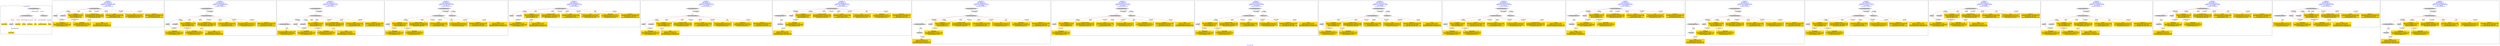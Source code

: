 digraph n0 {
fontcolor="blue"
remincross="true"
label="s22-s-moca.xml"
subgraph cluster_0 {
label="1-correct model"
n2[style="filled",color="white",fillcolor="lightgray",label="CulturalHeritageObject1"];
n3[shape="plaintext",style="filled",fillcolor="gold",label="creationDate"];
n4[style="filled",color="white",fillcolor="lightgray",label="Person1"];
n5[shape="plaintext",style="filled",fillcolor="gold",label="Dimensions"];
n6[shape="plaintext",style="filled",fillcolor="gold",label="Process"];
n7[shape="plaintext",style="filled",fillcolor="gold",label="Provenance"];
n8[shape="plaintext",style="filled",fillcolor="gold",label="title"];
n9[shape="plaintext",style="filled",fillcolor="gold",label="Assension_Number"];
n10[shape="plaintext",style="filled",fillcolor="gold",label="Artist_Name"];
n11[style="filled",color="white",fillcolor="lightgray",label="EuropeanaAggregation1"];
n12[style="filled",color="white",fillcolor="lightgray",label="WebResource1"];
n13[shape="plaintext",style="filled",fillcolor="gold",label="image"];
}
subgraph cluster_1 {
label="candidate 0\nlink coherence:1.0\nnode coherence:1.0\nconfidence:0.6219236568171035\nmapping score:0.6448078856057012\ncost:9.99996\n-precision:0.5-recall:0.45"
n15[style="filled",color="white",fillcolor="lightgray",label="CulturalHeritageObject1"];
n16[style="filled",color="white",fillcolor="lightgray",label="Person1"];
n17[style="filled",color="white",fillcolor="lightgray",label="Document1"];
n18[shape="plaintext",style="filled",fillcolor="gold",label="Dimensions\n[CulturalHeritageObject,extent,0.91]\n[Person,nameOfThePerson,0.037]\n[Person,dateOfBirth,0.027]\n[Person,dateOfDeath,0.026]"];
n19[shape="plaintext",style="filled",fillcolor="gold",label="image\n[Document,classLink,0.486]\n[WebResource,classLink,0.422]\n[CulturalHeritageObject,provenance,0.052]\n[CulturalHeritageObject,rightsHolder,0.04]"];
n20[shape="plaintext",style="filled",fillcolor="gold",label="creationDate\n[Person,dateOfDeath,0.744]\n[CulturalHeritageObject,provenance,0.139]\n[CulturalHeritageObject,created,0.099]\n[Person,dateOfBirth,0.018]"];
n21[shape="plaintext",style="filled",fillcolor="gold",label="Assension_Number\n[CulturalHeritageObject,provenance,0.632]\n[CulturalHeritageObject,rightsHolder,0.191]\n[CulturalHeritageObject,description,0.101]\n[Document,classLink,0.076]"];
n22[shape="plaintext",style="filled",fillcolor="gold",label="Process\n[CulturalHeritageObject,medium,0.814]\n[CulturalHeritageObject,description,0.098]\n[Concept,prefLabel,0.068]\n[CulturalHeritageObject,extent,0.021]"];
n23[shape="plaintext",style="filled",fillcolor="gold",label="title\n[CulturalHeritageObject,description,0.378]\n[CulturalHeritageObject,title,0.298]\n[CulturalHeritageObject,provenance,0.166]\n[Document,classLink,0.159]"];
n24[shape="plaintext",style="filled",fillcolor="gold",label="Artist_Name\n[Person,nameOfThePerson,0.429]\n[CulturalHeritageObject,provenance,0.264]\n[CulturalHeritageObject,title,0.159]\n[Document,classLink,0.149]"];
n25[shape="plaintext",style="filled",fillcolor="gold",label="Provenance\n[CulturalHeritageObject,provenance,0.583]\n[CulturalHeritageObject,rightsHolder,0.21]\n[Document,classLink,0.108]\n[CulturalHeritageObject,description,0.098]"];
}
subgraph cluster_2 {
label="candidate 1\nlink coherence:1.0\nnode coherence:1.0\nconfidence:0.6219236568171035\nmapping score:0.6448078856057012\ncost:10.99994\n-precision:0.55-recall:0.55"
n27[style="filled",color="white",fillcolor="lightgray",label="CulturalHeritageObject1"];
n28[style="filled",color="white",fillcolor="lightgray",label="Person1"];
n29[style="filled",color="white",fillcolor="lightgray",label="Document1"];
n30[style="filled",color="white",fillcolor="lightgray",label="EuropeanaAggregation1"];
n31[shape="plaintext",style="filled",fillcolor="gold",label="Dimensions\n[CulturalHeritageObject,extent,0.91]\n[Person,nameOfThePerson,0.037]\n[Person,dateOfBirth,0.027]\n[Person,dateOfDeath,0.026]"];
n32[shape="plaintext",style="filled",fillcolor="gold",label="image\n[Document,classLink,0.486]\n[WebResource,classLink,0.422]\n[CulturalHeritageObject,provenance,0.052]\n[CulturalHeritageObject,rightsHolder,0.04]"];
n33[shape="plaintext",style="filled",fillcolor="gold",label="creationDate\n[Person,dateOfDeath,0.744]\n[CulturalHeritageObject,provenance,0.139]\n[CulturalHeritageObject,created,0.099]\n[Person,dateOfBirth,0.018]"];
n34[shape="plaintext",style="filled",fillcolor="gold",label="Assension_Number\n[CulturalHeritageObject,provenance,0.632]\n[CulturalHeritageObject,rightsHolder,0.191]\n[CulturalHeritageObject,description,0.101]\n[Document,classLink,0.076]"];
n35[shape="plaintext",style="filled",fillcolor="gold",label="Process\n[CulturalHeritageObject,medium,0.814]\n[CulturalHeritageObject,description,0.098]\n[Concept,prefLabel,0.068]\n[CulturalHeritageObject,extent,0.021]"];
n36[shape="plaintext",style="filled",fillcolor="gold",label="title\n[CulturalHeritageObject,description,0.378]\n[CulturalHeritageObject,title,0.298]\n[CulturalHeritageObject,provenance,0.166]\n[Document,classLink,0.159]"];
n37[shape="plaintext",style="filled",fillcolor="gold",label="Artist_Name\n[Person,nameOfThePerson,0.429]\n[CulturalHeritageObject,provenance,0.264]\n[CulturalHeritageObject,title,0.159]\n[Document,classLink,0.149]"];
n38[shape="plaintext",style="filled",fillcolor="gold",label="Provenance\n[CulturalHeritageObject,provenance,0.583]\n[CulturalHeritageObject,rightsHolder,0.21]\n[Document,classLink,0.108]\n[CulturalHeritageObject,description,0.098]"];
}
subgraph cluster_3 {
label="candidate 10\nlink coherence:1.0\nnode coherence:1.0\nconfidence:0.6118948549402409\nmapping score:0.6206316183134136\ncost:11.99993\n-precision:0.5-recall:0.55"
n40[style="filled",color="white",fillcolor="lightgray",label="CulturalHeritageObject1"];
n41[style="filled",color="white",fillcolor="lightgray",label="CulturalHeritageObject2"];
n42[style="filled",color="white",fillcolor="lightgray",label="Person1"];
n43[style="filled",color="white",fillcolor="lightgray",label="Document1"];
n44[style="filled",color="white",fillcolor="lightgray",label="EuropeanaAggregation1"];
n45[shape="plaintext",style="filled",fillcolor="gold",label="Dimensions\n[CulturalHeritageObject,extent,0.91]\n[Person,nameOfThePerson,0.037]\n[Person,dateOfBirth,0.027]\n[Person,dateOfDeath,0.026]"];
n46[shape="plaintext",style="filled",fillcolor="gold",label="image\n[Document,classLink,0.486]\n[WebResource,classLink,0.422]\n[CulturalHeritageObject,provenance,0.052]\n[CulturalHeritageObject,rightsHolder,0.04]"];
n47[shape="plaintext",style="filled",fillcolor="gold",label="creationDate\n[Person,dateOfDeath,0.744]\n[CulturalHeritageObject,provenance,0.139]\n[CulturalHeritageObject,created,0.099]\n[Person,dateOfBirth,0.018]"];
n48[shape="plaintext",style="filled",fillcolor="gold",label="Assension_Number\n[CulturalHeritageObject,provenance,0.632]\n[CulturalHeritageObject,rightsHolder,0.191]\n[CulturalHeritageObject,description,0.101]\n[Document,classLink,0.076]"];
n49[shape="plaintext",style="filled",fillcolor="gold",label="Process\n[CulturalHeritageObject,medium,0.814]\n[CulturalHeritageObject,description,0.098]\n[Concept,prefLabel,0.068]\n[CulturalHeritageObject,extent,0.021]"];
n50[shape="plaintext",style="filled",fillcolor="gold",label="Artist_Name\n[Person,nameOfThePerson,0.429]\n[CulturalHeritageObject,provenance,0.264]\n[CulturalHeritageObject,title,0.159]\n[Document,classLink,0.149]"];
n51[shape="plaintext",style="filled",fillcolor="gold",label="Provenance\n[CulturalHeritageObject,provenance,0.583]\n[CulturalHeritageObject,rightsHolder,0.21]\n[Document,classLink,0.108]\n[CulturalHeritageObject,description,0.098]"];
n52[shape="plaintext",style="filled",fillcolor="gold",label="title\n[CulturalHeritageObject,description,0.378]\n[CulturalHeritageObject,title,0.298]\n[CulturalHeritageObject,provenance,0.166]\n[Document,classLink,0.159]"];
}
subgraph cluster_4 {
label="candidate 11\nlink coherence:1.0\nnode coherence:1.0\nconfidence:0.6038159498282148\nmapping score:0.6387719832760715\ncost:10.99992\n-precision:0.82-recall:0.82"
n54[style="filled",color="white",fillcolor="lightgray",label="CulturalHeritageObject1"];
n55[style="filled",color="white",fillcolor="lightgray",label="Person1"];
n56[style="filled",color="white",fillcolor="lightgray",label="EuropeanaAggregation1"];
n57[style="filled",color="white",fillcolor="lightgray",label="WebResource1"];
n58[shape="plaintext",style="filled",fillcolor="gold",label="Dimensions\n[CulturalHeritageObject,extent,0.91]\n[Person,nameOfThePerson,0.037]\n[Person,dateOfBirth,0.027]\n[Person,dateOfDeath,0.026]"];
n59[shape="plaintext",style="filled",fillcolor="gold",label="creationDate\n[Person,dateOfDeath,0.744]\n[CulturalHeritageObject,provenance,0.139]\n[CulturalHeritageObject,created,0.099]\n[Person,dateOfBirth,0.018]"];
n60[shape="plaintext",style="filled",fillcolor="gold",label="Assension_Number\n[CulturalHeritageObject,provenance,0.632]\n[CulturalHeritageObject,rightsHolder,0.191]\n[CulturalHeritageObject,description,0.101]\n[Document,classLink,0.076]"];
n61[shape="plaintext",style="filled",fillcolor="gold",label="Process\n[CulturalHeritageObject,medium,0.814]\n[CulturalHeritageObject,description,0.098]\n[Concept,prefLabel,0.068]\n[CulturalHeritageObject,extent,0.021]"];
n62[shape="plaintext",style="filled",fillcolor="gold",label="image\n[Document,classLink,0.486]\n[WebResource,classLink,0.422]\n[CulturalHeritageObject,provenance,0.052]\n[CulturalHeritageObject,rightsHolder,0.04]"];
n63[shape="plaintext",style="filled",fillcolor="gold",label="Artist_Name\n[Person,nameOfThePerson,0.429]\n[CulturalHeritageObject,provenance,0.264]\n[CulturalHeritageObject,title,0.159]\n[Document,classLink,0.149]"];
n64[shape="plaintext",style="filled",fillcolor="gold",label="title\n[CulturalHeritageObject,description,0.378]\n[CulturalHeritageObject,title,0.298]\n[CulturalHeritageObject,provenance,0.166]\n[Document,classLink,0.159]"];
n65[shape="plaintext",style="filled",fillcolor="gold",label="Provenance\n[CulturalHeritageObject,provenance,0.583]\n[CulturalHeritageObject,rightsHolder,0.21]\n[Document,classLink,0.108]\n[CulturalHeritageObject,description,0.098]"];
}
subgraph cluster_5 {
label="candidate 12\nlink coherence:1.0\nnode coherence:1.0\nconfidence:0.5882002838433142\nmapping score:0.6335667612811048\ncost:9.99996\n-precision:0.4-recall:0.36"
n67[style="filled",color="white",fillcolor="lightgray",label="CulturalHeritageObject1"];
n68[style="filled",color="white",fillcolor="lightgray",label="Person1"];
n69[style="filled",color="white",fillcolor="lightgray",label="Document1"];
n70[shape="plaintext",style="filled",fillcolor="gold",label="Dimensions\n[CulturalHeritageObject,extent,0.91]\n[Person,nameOfThePerson,0.037]\n[Person,dateOfBirth,0.027]\n[Person,dateOfDeath,0.026]"];
n71[shape="plaintext",style="filled",fillcolor="gold",label="image\n[Document,classLink,0.486]\n[WebResource,classLink,0.422]\n[CulturalHeritageObject,provenance,0.052]\n[CulturalHeritageObject,rightsHolder,0.04]"];
n72[shape="plaintext",style="filled",fillcolor="gold",label="creationDate\n[Person,dateOfDeath,0.744]\n[CulturalHeritageObject,provenance,0.139]\n[CulturalHeritageObject,created,0.099]\n[Person,dateOfBirth,0.018]"];
n73[shape="plaintext",style="filled",fillcolor="gold",label="Assension_Number\n[CulturalHeritageObject,provenance,0.632]\n[CulturalHeritageObject,rightsHolder,0.191]\n[CulturalHeritageObject,description,0.101]\n[Document,classLink,0.076]"];
n74[shape="plaintext",style="filled",fillcolor="gold",label="Process\n[CulturalHeritageObject,medium,0.814]\n[CulturalHeritageObject,description,0.098]\n[Concept,prefLabel,0.068]\n[CulturalHeritageObject,extent,0.021]"];
n75[shape="plaintext",style="filled",fillcolor="gold",label="title\n[CulturalHeritageObject,description,0.378]\n[CulturalHeritageObject,title,0.298]\n[CulturalHeritageObject,provenance,0.166]\n[Document,classLink,0.159]"];
n76[shape="plaintext",style="filled",fillcolor="gold",label="Artist_Name\n[Person,nameOfThePerson,0.429]\n[CulturalHeritageObject,provenance,0.264]\n[CulturalHeritageObject,title,0.159]\n[Document,classLink,0.149]"];
n77[shape="plaintext",style="filled",fillcolor="gold",label="Provenance\n[CulturalHeritageObject,provenance,0.583]\n[CulturalHeritageObject,rightsHolder,0.21]\n[Document,classLink,0.108]\n[CulturalHeritageObject,description,0.098]"];
}
subgraph cluster_6 {
label="candidate 13\nlink coherence:1.0\nnode coherence:1.0\nconfidence:0.5882002838433142\nmapping score:0.6335667612811048\ncost:10.99994\n-precision:0.45-recall:0.45"
n79[style="filled",color="white",fillcolor="lightgray",label="CulturalHeritageObject1"];
n80[style="filled",color="white",fillcolor="lightgray",label="Person1"];
n81[style="filled",color="white",fillcolor="lightgray",label="Document1"];
n82[style="filled",color="white",fillcolor="lightgray",label="EuropeanaAggregation1"];
n83[shape="plaintext",style="filled",fillcolor="gold",label="Dimensions\n[CulturalHeritageObject,extent,0.91]\n[Person,nameOfThePerson,0.037]\n[Person,dateOfBirth,0.027]\n[Person,dateOfDeath,0.026]"];
n84[shape="plaintext",style="filled",fillcolor="gold",label="image\n[Document,classLink,0.486]\n[WebResource,classLink,0.422]\n[CulturalHeritageObject,provenance,0.052]\n[CulturalHeritageObject,rightsHolder,0.04]"];
n85[shape="plaintext",style="filled",fillcolor="gold",label="creationDate\n[Person,dateOfDeath,0.744]\n[CulturalHeritageObject,provenance,0.139]\n[CulturalHeritageObject,created,0.099]\n[Person,dateOfBirth,0.018]"];
n86[shape="plaintext",style="filled",fillcolor="gold",label="Assension_Number\n[CulturalHeritageObject,provenance,0.632]\n[CulturalHeritageObject,rightsHolder,0.191]\n[CulturalHeritageObject,description,0.101]\n[Document,classLink,0.076]"];
n87[shape="plaintext",style="filled",fillcolor="gold",label="Process\n[CulturalHeritageObject,medium,0.814]\n[CulturalHeritageObject,description,0.098]\n[Concept,prefLabel,0.068]\n[CulturalHeritageObject,extent,0.021]"];
n88[shape="plaintext",style="filled",fillcolor="gold",label="title\n[CulturalHeritageObject,description,0.378]\n[CulturalHeritageObject,title,0.298]\n[CulturalHeritageObject,provenance,0.166]\n[Document,classLink,0.159]"];
n89[shape="plaintext",style="filled",fillcolor="gold",label="Artist_Name\n[Person,nameOfThePerson,0.429]\n[CulturalHeritageObject,provenance,0.264]\n[CulturalHeritageObject,title,0.159]\n[Document,classLink,0.149]"];
n90[shape="plaintext",style="filled",fillcolor="gold",label="Provenance\n[CulturalHeritageObject,provenance,0.583]\n[CulturalHeritageObject,rightsHolder,0.21]\n[Document,classLink,0.108]\n[CulturalHeritageObject,description,0.098]"];
}
subgraph cluster_7 {
label="candidate 14\nlink coherence:1.0\nnode coherence:1.0\nconfidence:0.5882002838433142\nmapping score:0.6335667612811048\ncost:10.99995\n-precision:0.36-recall:0.36"
n92[style="filled",color="white",fillcolor="lightgray",label="CulturalHeritageObject1"];
n93[style="filled",color="white",fillcolor="lightgray",label="CulturalHeritageObject2"];
n94[style="filled",color="white",fillcolor="lightgray",label="Person1"];
n95[style="filled",color="white",fillcolor="lightgray",label="Document2"];
n96[shape="plaintext",style="filled",fillcolor="gold",label="Dimensions\n[CulturalHeritageObject,extent,0.91]\n[Person,nameOfThePerson,0.037]\n[Person,dateOfBirth,0.027]\n[Person,dateOfDeath,0.026]"];
n97[shape="plaintext",style="filled",fillcolor="gold",label="creationDate\n[Person,dateOfDeath,0.744]\n[CulturalHeritageObject,provenance,0.139]\n[CulturalHeritageObject,created,0.099]\n[Person,dateOfBirth,0.018]"];
n98[shape="plaintext",style="filled",fillcolor="gold",label="Assension_Number\n[CulturalHeritageObject,provenance,0.632]\n[CulturalHeritageObject,rightsHolder,0.191]\n[CulturalHeritageObject,description,0.101]\n[Document,classLink,0.076]"];
n99[shape="plaintext",style="filled",fillcolor="gold",label="Process\n[CulturalHeritageObject,medium,0.814]\n[CulturalHeritageObject,description,0.098]\n[Concept,prefLabel,0.068]\n[CulturalHeritageObject,extent,0.021]"];
n100[shape="plaintext",style="filled",fillcolor="gold",label="image\n[Document,classLink,0.486]\n[WebResource,classLink,0.422]\n[CulturalHeritageObject,provenance,0.052]\n[CulturalHeritageObject,rightsHolder,0.04]"];
n101[shape="plaintext",style="filled",fillcolor="gold",label="title\n[CulturalHeritageObject,description,0.378]\n[CulturalHeritageObject,title,0.298]\n[CulturalHeritageObject,provenance,0.166]\n[Document,classLink,0.159]"];
n102[shape="plaintext",style="filled",fillcolor="gold",label="Artist_Name\n[Person,nameOfThePerson,0.429]\n[CulturalHeritageObject,provenance,0.264]\n[CulturalHeritageObject,title,0.159]\n[Document,classLink,0.149]"];
n103[shape="plaintext",style="filled",fillcolor="gold",label="Provenance\n[CulturalHeritageObject,provenance,0.583]\n[CulturalHeritageObject,rightsHolder,0.21]\n[Document,classLink,0.108]\n[CulturalHeritageObject,description,0.098]"];
}
subgraph cluster_8 {
label="candidate 15\nlink coherence:1.0\nnode coherence:1.0\nconfidence:0.5882002838433142\nmapping score:0.6335667612811048\ncost:11.99993\n-precision:0.42-recall:0.45"
n105[style="filled",color="white",fillcolor="lightgray",label="CulturalHeritageObject1"];
n106[style="filled",color="white",fillcolor="lightgray",label="CulturalHeritageObject2"];
n107[style="filled",color="white",fillcolor="lightgray",label="Person1"];
n108[style="filled",color="white",fillcolor="lightgray",label="Document2"];
n109[style="filled",color="white",fillcolor="lightgray",label="EuropeanaAggregation1"];
n110[shape="plaintext",style="filled",fillcolor="gold",label="Dimensions\n[CulturalHeritageObject,extent,0.91]\n[Person,nameOfThePerson,0.037]\n[Person,dateOfBirth,0.027]\n[Person,dateOfDeath,0.026]"];
n111[shape="plaintext",style="filled",fillcolor="gold",label="creationDate\n[Person,dateOfDeath,0.744]\n[CulturalHeritageObject,provenance,0.139]\n[CulturalHeritageObject,created,0.099]\n[Person,dateOfBirth,0.018]"];
n112[shape="plaintext",style="filled",fillcolor="gold",label="Assension_Number\n[CulturalHeritageObject,provenance,0.632]\n[CulturalHeritageObject,rightsHolder,0.191]\n[CulturalHeritageObject,description,0.101]\n[Document,classLink,0.076]"];
n113[shape="plaintext",style="filled",fillcolor="gold",label="Process\n[CulturalHeritageObject,medium,0.814]\n[CulturalHeritageObject,description,0.098]\n[Concept,prefLabel,0.068]\n[CulturalHeritageObject,extent,0.021]"];
n114[shape="plaintext",style="filled",fillcolor="gold",label="image\n[Document,classLink,0.486]\n[WebResource,classLink,0.422]\n[CulturalHeritageObject,provenance,0.052]\n[CulturalHeritageObject,rightsHolder,0.04]"];
n115[shape="plaintext",style="filled",fillcolor="gold",label="title\n[CulturalHeritageObject,description,0.378]\n[CulturalHeritageObject,title,0.298]\n[CulturalHeritageObject,provenance,0.166]\n[Document,classLink,0.159]"];
n116[shape="plaintext",style="filled",fillcolor="gold",label="Artist_Name\n[Person,nameOfThePerson,0.429]\n[CulturalHeritageObject,provenance,0.264]\n[CulturalHeritageObject,title,0.159]\n[Document,classLink,0.149]"];
n117[shape="plaintext",style="filled",fillcolor="gold",label="Provenance\n[CulturalHeritageObject,provenance,0.583]\n[CulturalHeritageObject,rightsHolder,0.21]\n[Document,classLink,0.108]\n[CulturalHeritageObject,description,0.098]"];
}
subgraph cluster_9 {
label="candidate 16\nlink coherence:1.0\nnode coherence:1.0\nconfidence:0.5801213787312882\nmapping score:0.6308737929104294\ncost:10.99992\n-precision:0.64-recall:0.64"
n119[style="filled",color="white",fillcolor="lightgray",label="CulturalHeritageObject1"];
n120[style="filled",color="white",fillcolor="lightgray",label="Person1"];
n121[style="filled",color="white",fillcolor="lightgray",label="EuropeanaAggregation1"];
n122[style="filled",color="white",fillcolor="lightgray",label="WebResource1"];
n123[shape="plaintext",style="filled",fillcolor="gold",label="Dimensions\n[CulturalHeritageObject,extent,0.91]\n[Person,nameOfThePerson,0.037]\n[Person,dateOfBirth,0.027]\n[Person,dateOfDeath,0.026]"];
n124[shape="plaintext",style="filled",fillcolor="gold",label="creationDate\n[Person,dateOfDeath,0.744]\n[CulturalHeritageObject,provenance,0.139]\n[CulturalHeritageObject,created,0.099]\n[Person,dateOfBirth,0.018]"];
n125[shape="plaintext",style="filled",fillcolor="gold",label="Assension_Number\n[CulturalHeritageObject,provenance,0.632]\n[CulturalHeritageObject,rightsHolder,0.191]\n[CulturalHeritageObject,description,0.101]\n[Document,classLink,0.076]"];
n126[shape="plaintext",style="filled",fillcolor="gold",label="Process\n[CulturalHeritageObject,medium,0.814]\n[CulturalHeritageObject,description,0.098]\n[Concept,prefLabel,0.068]\n[CulturalHeritageObject,extent,0.021]"];
n127[shape="plaintext",style="filled",fillcolor="gold",label="image\n[Document,classLink,0.486]\n[WebResource,classLink,0.422]\n[CulturalHeritageObject,provenance,0.052]\n[CulturalHeritageObject,rightsHolder,0.04]"];
n128[shape="plaintext",style="filled",fillcolor="gold",label="title\n[CulturalHeritageObject,description,0.378]\n[CulturalHeritageObject,title,0.298]\n[CulturalHeritageObject,provenance,0.166]\n[Document,classLink,0.159]"];
n129[shape="plaintext",style="filled",fillcolor="gold",label="Artist_Name\n[Person,nameOfThePerson,0.429]\n[CulturalHeritageObject,provenance,0.264]\n[CulturalHeritageObject,title,0.159]\n[Document,classLink,0.149]"];
n130[shape="plaintext",style="filled",fillcolor="gold",label="Provenance\n[CulturalHeritageObject,provenance,0.583]\n[CulturalHeritageObject,rightsHolder,0.21]\n[Document,classLink,0.108]\n[CulturalHeritageObject,description,0.098]"];
}
subgraph cluster_10 {
label="candidate 17\nlink coherence:1.0\nnode coherence:1.0\nconfidence:0.5671513657538082\nmapping score:0.6265504552512694\ncost:10.99992\n-precision:0.64-recall:0.64"
n132[style="filled",color="white",fillcolor="lightgray",label="CulturalHeritageObject1"];
n133[style="filled",color="white",fillcolor="lightgray",label="Person1"];
n134[style="filled",color="white",fillcolor="lightgray",label="EuropeanaAggregation1"];
n135[style="filled",color="white",fillcolor="lightgray",label="WebResource1"];
n136[shape="plaintext",style="filled",fillcolor="gold",label="Dimensions\n[CulturalHeritageObject,extent,0.91]\n[Person,nameOfThePerson,0.037]\n[Person,dateOfBirth,0.027]\n[Person,dateOfDeath,0.026]"];
n137[shape="plaintext",style="filled",fillcolor="gold",label="creationDate\n[Person,dateOfDeath,0.744]\n[CulturalHeritageObject,provenance,0.139]\n[CulturalHeritageObject,created,0.099]\n[Person,dateOfBirth,0.018]"];
n138[shape="plaintext",style="filled",fillcolor="gold",label="Assension_Number\n[CulturalHeritageObject,provenance,0.632]\n[CulturalHeritageObject,rightsHolder,0.191]\n[CulturalHeritageObject,description,0.101]\n[Document,classLink,0.076]"];
n139[shape="plaintext",style="filled",fillcolor="gold",label="Process\n[CulturalHeritageObject,medium,0.814]\n[CulturalHeritageObject,description,0.098]\n[Concept,prefLabel,0.068]\n[CulturalHeritageObject,extent,0.021]"];
n140[shape="plaintext",style="filled",fillcolor="gold",label="image\n[Document,classLink,0.486]\n[WebResource,classLink,0.422]\n[CulturalHeritageObject,provenance,0.052]\n[CulturalHeritageObject,rightsHolder,0.04]"];
n141[shape="plaintext",style="filled",fillcolor="gold",label="title\n[CulturalHeritageObject,description,0.378]\n[CulturalHeritageObject,title,0.298]\n[CulturalHeritageObject,provenance,0.166]\n[Document,classLink,0.159]"];
n142[shape="plaintext",style="filled",fillcolor="gold",label="Artist_Name\n[Person,nameOfThePerson,0.429]\n[CulturalHeritageObject,provenance,0.264]\n[CulturalHeritageObject,title,0.159]\n[Document,classLink,0.149]"];
n143[shape="plaintext",style="filled",fillcolor="gold",label="Provenance\n[CulturalHeritageObject,provenance,0.583]\n[CulturalHeritageObject,rightsHolder,0.21]\n[Document,classLink,0.108]\n[CulturalHeritageObject,description,0.098]"];
}
subgraph cluster_11 {
label="candidate 18\nlink coherence:1.0\nnode coherence:1.0\nconfidence:0.5671513657538082\nmapping score:0.6265504552512694\ncost:10.99996\n-precision:0.55-recall:0.55"
n145[style="filled",color="white",fillcolor="lightgray",label="CulturalHeritageObject1"];
n146[style="filled",color="white",fillcolor="lightgray",label="Person2"];
n147[style="filled",color="white",fillcolor="lightgray",label="EuropeanaAggregation1"];
n148[style="filled",color="white",fillcolor="lightgray",label="WebResource1"];
n149[shape="plaintext",style="filled",fillcolor="gold",label="Dimensions\n[CulturalHeritageObject,extent,0.91]\n[Person,nameOfThePerson,0.037]\n[Person,dateOfBirth,0.027]\n[Person,dateOfDeath,0.026]"];
n150[shape="plaintext",style="filled",fillcolor="gold",label="Artist_Name\n[Person,nameOfThePerson,0.429]\n[CulturalHeritageObject,provenance,0.264]\n[CulturalHeritageObject,title,0.159]\n[Document,classLink,0.149]"];
n151[shape="plaintext",style="filled",fillcolor="gold",label="Assension_Number\n[CulturalHeritageObject,provenance,0.632]\n[CulturalHeritageObject,rightsHolder,0.191]\n[CulturalHeritageObject,description,0.101]\n[Document,classLink,0.076]"];
n152[shape="plaintext",style="filled",fillcolor="gold",label="Process\n[CulturalHeritageObject,medium,0.814]\n[CulturalHeritageObject,description,0.098]\n[Concept,prefLabel,0.068]\n[CulturalHeritageObject,extent,0.021]"];
n153[shape="plaintext",style="filled",fillcolor="gold",label="creationDate\n[Person,dateOfDeath,0.744]\n[CulturalHeritageObject,provenance,0.139]\n[CulturalHeritageObject,created,0.099]\n[Person,dateOfBirth,0.018]"];
n154[shape="plaintext",style="filled",fillcolor="gold",label="image\n[Document,classLink,0.486]\n[WebResource,classLink,0.422]\n[CulturalHeritageObject,provenance,0.052]\n[CulturalHeritageObject,rightsHolder,0.04]"];
n155[shape="plaintext",style="filled",fillcolor="gold",label="title\n[CulturalHeritageObject,description,0.378]\n[CulturalHeritageObject,title,0.298]\n[CulturalHeritageObject,provenance,0.166]\n[Document,classLink,0.159]"];
n156[shape="plaintext",style="filled",fillcolor="gold",label="Provenance\n[CulturalHeritageObject,provenance,0.583]\n[CulturalHeritageObject,rightsHolder,0.21]\n[Document,classLink,0.108]\n[CulturalHeritageObject,description,0.098]"];
}
subgraph cluster_12 {
label="candidate 19\nlink coherence:1.0\nnode coherence:1.0\nconfidence:0.5586972578946743\nmapping score:0.6237324192982248\ncost:10.99992\n-precision:0.73-recall:0.73"
n158[style="filled",color="white",fillcolor="lightgray",label="CulturalHeritageObject1"];
n159[style="filled",color="white",fillcolor="lightgray",label="Person1"];
n160[style="filled",color="white",fillcolor="lightgray",label="EuropeanaAggregation1"];
n161[style="filled",color="white",fillcolor="lightgray",label="WebResource1"];
n162[shape="plaintext",style="filled",fillcolor="gold",label="Dimensions\n[CulturalHeritageObject,extent,0.91]\n[Person,nameOfThePerson,0.037]\n[Person,dateOfBirth,0.027]\n[Person,dateOfDeath,0.026]"];
n163[shape="plaintext",style="filled",fillcolor="gold",label="creationDate\n[Person,dateOfDeath,0.744]\n[CulturalHeritageObject,provenance,0.139]\n[CulturalHeritageObject,created,0.099]\n[Person,dateOfBirth,0.018]"];
n164[shape="plaintext",style="filled",fillcolor="gold",label="Provenance\n[CulturalHeritageObject,provenance,0.583]\n[CulturalHeritageObject,rightsHolder,0.21]\n[Document,classLink,0.108]\n[CulturalHeritageObject,description,0.098]"];
n165[shape="plaintext",style="filled",fillcolor="gold",label="Process\n[CulturalHeritageObject,medium,0.814]\n[CulturalHeritageObject,description,0.098]\n[Concept,prefLabel,0.068]\n[CulturalHeritageObject,extent,0.021]"];
n166[shape="plaintext",style="filled",fillcolor="gold",label="image\n[Document,classLink,0.486]\n[WebResource,classLink,0.422]\n[CulturalHeritageObject,provenance,0.052]\n[CulturalHeritageObject,rightsHolder,0.04]"];
n167[shape="plaintext",style="filled",fillcolor="gold",label="title\n[CulturalHeritageObject,description,0.378]\n[CulturalHeritageObject,title,0.298]\n[CulturalHeritageObject,provenance,0.166]\n[Document,classLink,0.159]"];
n168[shape="plaintext",style="filled",fillcolor="gold",label="Artist_Name\n[Person,nameOfThePerson,0.429]\n[CulturalHeritageObject,provenance,0.264]\n[CulturalHeritageObject,title,0.159]\n[Document,classLink,0.149]"];
n169[shape="plaintext",style="filled",fillcolor="gold",label="Assension_Number\n[CulturalHeritageObject,provenance,0.632]\n[CulturalHeritageObject,rightsHolder,0.191]\n[CulturalHeritageObject,description,0.101]\n[Document,classLink,0.076]"];
}
subgraph cluster_13 {
label="candidate 2\nlink coherence:1.0\nnode coherence:1.0\nconfidence:0.6219236568171035\nmapping score:0.6448078856057012\ncost:10.99995\n-precision:0.45-recall:0.45"
n171[style="filled",color="white",fillcolor="lightgray",label="CulturalHeritageObject1"];
n172[style="filled",color="white",fillcolor="lightgray",label="CulturalHeritageObject2"];
n173[style="filled",color="white",fillcolor="lightgray",label="Person1"];
n174[style="filled",color="white",fillcolor="lightgray",label="Document2"];
n175[shape="plaintext",style="filled",fillcolor="gold",label="Dimensions\n[CulturalHeritageObject,extent,0.91]\n[Person,nameOfThePerson,0.037]\n[Person,dateOfBirth,0.027]\n[Person,dateOfDeath,0.026]"];
n176[shape="plaintext",style="filled",fillcolor="gold",label="creationDate\n[Person,dateOfDeath,0.744]\n[CulturalHeritageObject,provenance,0.139]\n[CulturalHeritageObject,created,0.099]\n[Person,dateOfBirth,0.018]"];
n177[shape="plaintext",style="filled",fillcolor="gold",label="Assension_Number\n[CulturalHeritageObject,provenance,0.632]\n[CulturalHeritageObject,rightsHolder,0.191]\n[CulturalHeritageObject,description,0.101]\n[Document,classLink,0.076]"];
n178[shape="plaintext",style="filled",fillcolor="gold",label="Process\n[CulturalHeritageObject,medium,0.814]\n[CulturalHeritageObject,description,0.098]\n[Concept,prefLabel,0.068]\n[CulturalHeritageObject,extent,0.021]"];
n179[shape="plaintext",style="filled",fillcolor="gold",label="image\n[Document,classLink,0.486]\n[WebResource,classLink,0.422]\n[CulturalHeritageObject,provenance,0.052]\n[CulturalHeritageObject,rightsHolder,0.04]"];
n180[shape="plaintext",style="filled",fillcolor="gold",label="title\n[CulturalHeritageObject,description,0.378]\n[CulturalHeritageObject,title,0.298]\n[CulturalHeritageObject,provenance,0.166]\n[Document,classLink,0.159]"];
n181[shape="plaintext",style="filled",fillcolor="gold",label="Artist_Name\n[Person,nameOfThePerson,0.429]\n[CulturalHeritageObject,provenance,0.264]\n[CulturalHeritageObject,title,0.159]\n[Document,classLink,0.149]"];
n182[shape="plaintext",style="filled",fillcolor="gold",label="Provenance\n[CulturalHeritageObject,provenance,0.583]\n[CulturalHeritageObject,rightsHolder,0.21]\n[Document,classLink,0.108]\n[CulturalHeritageObject,description,0.098]"];
}
subgraph cluster_14 {
label="candidate 3\nlink coherence:1.0\nnode coherence:1.0\nconfidence:0.6219236568171035\nmapping score:0.6448078856057012\ncost:11.99993\n-precision:0.5-recall:0.55"
n184[style="filled",color="white",fillcolor="lightgray",label="CulturalHeritageObject1"];
n185[style="filled",color="white",fillcolor="lightgray",label="CulturalHeritageObject2"];
n186[style="filled",color="white",fillcolor="lightgray",label="Person1"];
n187[style="filled",color="white",fillcolor="lightgray",label="Document2"];
n188[style="filled",color="white",fillcolor="lightgray",label="EuropeanaAggregation1"];
n189[shape="plaintext",style="filled",fillcolor="gold",label="Dimensions\n[CulturalHeritageObject,extent,0.91]\n[Person,nameOfThePerson,0.037]\n[Person,dateOfBirth,0.027]\n[Person,dateOfDeath,0.026]"];
n190[shape="plaintext",style="filled",fillcolor="gold",label="creationDate\n[Person,dateOfDeath,0.744]\n[CulturalHeritageObject,provenance,0.139]\n[CulturalHeritageObject,created,0.099]\n[Person,dateOfBirth,0.018]"];
n191[shape="plaintext",style="filled",fillcolor="gold",label="Assension_Number\n[CulturalHeritageObject,provenance,0.632]\n[CulturalHeritageObject,rightsHolder,0.191]\n[CulturalHeritageObject,description,0.101]\n[Document,classLink,0.076]"];
n192[shape="plaintext",style="filled",fillcolor="gold",label="Process\n[CulturalHeritageObject,medium,0.814]\n[CulturalHeritageObject,description,0.098]\n[Concept,prefLabel,0.068]\n[CulturalHeritageObject,extent,0.021]"];
n193[shape="plaintext",style="filled",fillcolor="gold",label="image\n[Document,classLink,0.486]\n[WebResource,classLink,0.422]\n[CulturalHeritageObject,provenance,0.052]\n[CulturalHeritageObject,rightsHolder,0.04]"];
n194[shape="plaintext",style="filled",fillcolor="gold",label="title\n[CulturalHeritageObject,description,0.378]\n[CulturalHeritageObject,title,0.298]\n[CulturalHeritageObject,provenance,0.166]\n[Document,classLink,0.159]"];
n195[shape="plaintext",style="filled",fillcolor="gold",label="Artist_Name\n[Person,nameOfThePerson,0.429]\n[CulturalHeritageObject,provenance,0.264]\n[CulturalHeritageObject,title,0.159]\n[Document,classLink,0.149]"];
n196[shape="plaintext",style="filled",fillcolor="gold",label="Provenance\n[CulturalHeritageObject,provenance,0.583]\n[CulturalHeritageObject,rightsHolder,0.21]\n[Document,classLink,0.108]\n[CulturalHeritageObject,description,0.098]"];
}
subgraph cluster_15 {
label="candidate 4\nlink coherence:1.0\nnode coherence:1.0\nconfidence:0.6138447517050775\nmapping score:0.6421149172350259\ncost:10.99992\n-precision:0.73-recall:0.73"
n198[style="filled",color="white",fillcolor="lightgray",label="CulturalHeritageObject1"];
n199[style="filled",color="white",fillcolor="lightgray",label="Person1"];
n200[style="filled",color="white",fillcolor="lightgray",label="EuropeanaAggregation1"];
n201[style="filled",color="white",fillcolor="lightgray",label="WebResource1"];
n202[shape="plaintext",style="filled",fillcolor="gold",label="Dimensions\n[CulturalHeritageObject,extent,0.91]\n[Person,nameOfThePerson,0.037]\n[Person,dateOfBirth,0.027]\n[Person,dateOfDeath,0.026]"];
n203[shape="plaintext",style="filled",fillcolor="gold",label="creationDate\n[Person,dateOfDeath,0.744]\n[CulturalHeritageObject,provenance,0.139]\n[CulturalHeritageObject,created,0.099]\n[Person,dateOfBirth,0.018]"];
n204[shape="plaintext",style="filled",fillcolor="gold",label="Assension_Number\n[CulturalHeritageObject,provenance,0.632]\n[CulturalHeritageObject,rightsHolder,0.191]\n[CulturalHeritageObject,description,0.101]\n[Document,classLink,0.076]"];
n205[shape="plaintext",style="filled",fillcolor="gold",label="Process\n[CulturalHeritageObject,medium,0.814]\n[CulturalHeritageObject,description,0.098]\n[Concept,prefLabel,0.068]\n[CulturalHeritageObject,extent,0.021]"];
n206[shape="plaintext",style="filled",fillcolor="gold",label="image\n[Document,classLink,0.486]\n[WebResource,classLink,0.422]\n[CulturalHeritageObject,provenance,0.052]\n[CulturalHeritageObject,rightsHolder,0.04]"];
n207[shape="plaintext",style="filled",fillcolor="gold",label="title\n[CulturalHeritageObject,description,0.378]\n[CulturalHeritageObject,title,0.298]\n[CulturalHeritageObject,provenance,0.166]\n[Document,classLink,0.159]"];
n208[shape="plaintext",style="filled",fillcolor="gold",label="Artist_Name\n[Person,nameOfThePerson,0.429]\n[CulturalHeritageObject,provenance,0.264]\n[CulturalHeritageObject,title,0.159]\n[Document,classLink,0.149]"];
n209[shape="plaintext",style="filled",fillcolor="gold",label="Provenance\n[CulturalHeritageObject,provenance,0.583]\n[CulturalHeritageObject,rightsHolder,0.21]\n[Document,classLink,0.108]\n[CulturalHeritageObject,description,0.098]"];
}
subgraph cluster_16 {
label="candidate 5\nlink coherence:1.0\nnode coherence:1.0\nconfidence:0.6118948549402409\nmapping score:0.6414649516467469\ncost:9.99996\n-precision:0.6-recall:0.55"
n211[style="filled",color="white",fillcolor="lightgray",label="CulturalHeritageObject1"];
n212[style="filled",color="white",fillcolor="lightgray",label="Person1"];
n213[style="filled",color="white",fillcolor="lightgray",label="Document1"];
n214[shape="plaintext",style="filled",fillcolor="gold",label="Dimensions\n[CulturalHeritageObject,extent,0.91]\n[Person,nameOfThePerson,0.037]\n[Person,dateOfBirth,0.027]\n[Person,dateOfDeath,0.026]"];
n215[shape="plaintext",style="filled",fillcolor="gold",label="image\n[Document,classLink,0.486]\n[WebResource,classLink,0.422]\n[CulturalHeritageObject,provenance,0.052]\n[CulturalHeritageObject,rightsHolder,0.04]"];
n216[shape="plaintext",style="filled",fillcolor="gold",label="creationDate\n[Person,dateOfDeath,0.744]\n[CulturalHeritageObject,provenance,0.139]\n[CulturalHeritageObject,created,0.099]\n[Person,dateOfBirth,0.018]"];
n217[shape="plaintext",style="filled",fillcolor="gold",label="Assension_Number\n[CulturalHeritageObject,provenance,0.632]\n[CulturalHeritageObject,rightsHolder,0.191]\n[CulturalHeritageObject,description,0.101]\n[Document,classLink,0.076]"];
n218[shape="plaintext",style="filled",fillcolor="gold",label="Process\n[CulturalHeritageObject,medium,0.814]\n[CulturalHeritageObject,description,0.098]\n[Concept,prefLabel,0.068]\n[CulturalHeritageObject,extent,0.021]"];
n219[shape="plaintext",style="filled",fillcolor="gold",label="Artist_Name\n[Person,nameOfThePerson,0.429]\n[CulturalHeritageObject,provenance,0.264]\n[CulturalHeritageObject,title,0.159]\n[Document,classLink,0.149]"];
n220[shape="plaintext",style="filled",fillcolor="gold",label="title\n[CulturalHeritageObject,description,0.378]\n[CulturalHeritageObject,title,0.298]\n[CulturalHeritageObject,provenance,0.166]\n[Document,classLink,0.159]"];
n221[shape="plaintext",style="filled",fillcolor="gold",label="Provenance\n[CulturalHeritageObject,provenance,0.583]\n[CulturalHeritageObject,rightsHolder,0.21]\n[Document,classLink,0.108]\n[CulturalHeritageObject,description,0.098]"];
}
subgraph cluster_17 {
label="candidate 6\nlink coherence:1.0\nnode coherence:1.0\nconfidence:0.6118948549402409\nmapping score:0.6414649516467469\ncost:10.99994\n-precision:0.64-recall:0.64"
n223[style="filled",color="white",fillcolor="lightgray",label="CulturalHeritageObject1"];
n224[style="filled",color="white",fillcolor="lightgray",label="Person1"];
n225[style="filled",color="white",fillcolor="lightgray",label="Document1"];
n226[style="filled",color="white",fillcolor="lightgray",label="EuropeanaAggregation1"];
n227[shape="plaintext",style="filled",fillcolor="gold",label="Dimensions\n[CulturalHeritageObject,extent,0.91]\n[Person,nameOfThePerson,0.037]\n[Person,dateOfBirth,0.027]\n[Person,dateOfDeath,0.026]"];
n228[shape="plaintext",style="filled",fillcolor="gold",label="image\n[Document,classLink,0.486]\n[WebResource,classLink,0.422]\n[CulturalHeritageObject,provenance,0.052]\n[CulturalHeritageObject,rightsHolder,0.04]"];
n229[shape="plaintext",style="filled",fillcolor="gold",label="creationDate\n[Person,dateOfDeath,0.744]\n[CulturalHeritageObject,provenance,0.139]\n[CulturalHeritageObject,created,0.099]\n[Person,dateOfBirth,0.018]"];
n230[shape="plaintext",style="filled",fillcolor="gold",label="Assension_Number\n[CulturalHeritageObject,provenance,0.632]\n[CulturalHeritageObject,rightsHolder,0.191]\n[CulturalHeritageObject,description,0.101]\n[Document,classLink,0.076]"];
n231[shape="plaintext",style="filled",fillcolor="gold",label="Process\n[CulturalHeritageObject,medium,0.814]\n[CulturalHeritageObject,description,0.098]\n[Concept,prefLabel,0.068]\n[CulturalHeritageObject,extent,0.021]"];
n232[shape="plaintext",style="filled",fillcolor="gold",label="Artist_Name\n[Person,nameOfThePerson,0.429]\n[CulturalHeritageObject,provenance,0.264]\n[CulturalHeritageObject,title,0.159]\n[Document,classLink,0.149]"];
n233[shape="plaintext",style="filled",fillcolor="gold",label="title\n[CulturalHeritageObject,description,0.378]\n[CulturalHeritageObject,title,0.298]\n[CulturalHeritageObject,provenance,0.166]\n[Document,classLink,0.159]"];
n234[shape="plaintext",style="filled",fillcolor="gold",label="Provenance\n[CulturalHeritageObject,provenance,0.583]\n[CulturalHeritageObject,rightsHolder,0.21]\n[Document,classLink,0.108]\n[CulturalHeritageObject,description,0.098]"];
}
subgraph cluster_18 {
label="candidate 7\nlink coherence:1.0\nnode coherence:1.0\nconfidence:0.6118948549402409\nmapping score:0.6414649516467469\ncost:10.99995\n-precision:0.55-recall:0.55"
n236[style="filled",color="white",fillcolor="lightgray",label="CulturalHeritageObject1"];
n237[style="filled",color="white",fillcolor="lightgray",label="CulturalHeritageObject2"];
n238[style="filled",color="white",fillcolor="lightgray",label="Person1"];
n239[style="filled",color="white",fillcolor="lightgray",label="Document2"];
n240[shape="plaintext",style="filled",fillcolor="gold",label="Dimensions\n[CulturalHeritageObject,extent,0.91]\n[Person,nameOfThePerson,0.037]\n[Person,dateOfBirth,0.027]\n[Person,dateOfDeath,0.026]"];
n241[shape="plaintext",style="filled",fillcolor="gold",label="creationDate\n[Person,dateOfDeath,0.744]\n[CulturalHeritageObject,provenance,0.139]\n[CulturalHeritageObject,created,0.099]\n[Person,dateOfBirth,0.018]"];
n242[shape="plaintext",style="filled",fillcolor="gold",label="Assension_Number\n[CulturalHeritageObject,provenance,0.632]\n[CulturalHeritageObject,rightsHolder,0.191]\n[CulturalHeritageObject,description,0.101]\n[Document,classLink,0.076]"];
n243[shape="plaintext",style="filled",fillcolor="gold",label="Process\n[CulturalHeritageObject,medium,0.814]\n[CulturalHeritageObject,description,0.098]\n[Concept,prefLabel,0.068]\n[CulturalHeritageObject,extent,0.021]"];
n244[shape="plaintext",style="filled",fillcolor="gold",label="image\n[Document,classLink,0.486]\n[WebResource,classLink,0.422]\n[CulturalHeritageObject,provenance,0.052]\n[CulturalHeritageObject,rightsHolder,0.04]"];
n245[shape="plaintext",style="filled",fillcolor="gold",label="Artist_Name\n[Person,nameOfThePerson,0.429]\n[CulturalHeritageObject,provenance,0.264]\n[CulturalHeritageObject,title,0.159]\n[Document,classLink,0.149]"];
n246[shape="plaintext",style="filled",fillcolor="gold",label="title\n[CulturalHeritageObject,description,0.378]\n[CulturalHeritageObject,title,0.298]\n[CulturalHeritageObject,provenance,0.166]\n[Document,classLink,0.159]"];
n247[shape="plaintext",style="filled",fillcolor="gold",label="Provenance\n[CulturalHeritageObject,provenance,0.583]\n[CulturalHeritageObject,rightsHolder,0.21]\n[Document,classLink,0.108]\n[CulturalHeritageObject,description,0.098]"];
}
subgraph cluster_19 {
label="candidate 8\nlink coherence:1.0\nnode coherence:1.0\nconfidence:0.6118948549402409\nmapping score:0.6206316183134136\ncost:10.99995\n-precision:0.45-recall:0.45"
n249[style="filled",color="white",fillcolor="lightgray",label="CulturalHeritageObject1"];
n250[style="filled",color="white",fillcolor="lightgray",label="CulturalHeritageObject2"];
n251[style="filled",color="white",fillcolor="lightgray",label="Person1"];
n252[style="filled",color="white",fillcolor="lightgray",label="Document1"];
n253[shape="plaintext",style="filled",fillcolor="gold",label="Dimensions\n[CulturalHeritageObject,extent,0.91]\n[Person,nameOfThePerson,0.037]\n[Person,dateOfBirth,0.027]\n[Person,dateOfDeath,0.026]"];
n254[shape="plaintext",style="filled",fillcolor="gold",label="image\n[Document,classLink,0.486]\n[WebResource,classLink,0.422]\n[CulturalHeritageObject,provenance,0.052]\n[CulturalHeritageObject,rightsHolder,0.04]"];
n255[shape="plaintext",style="filled",fillcolor="gold",label="creationDate\n[Person,dateOfDeath,0.744]\n[CulturalHeritageObject,provenance,0.139]\n[CulturalHeritageObject,created,0.099]\n[Person,dateOfBirth,0.018]"];
n256[shape="plaintext",style="filled",fillcolor="gold",label="Assension_Number\n[CulturalHeritageObject,provenance,0.632]\n[CulturalHeritageObject,rightsHolder,0.191]\n[CulturalHeritageObject,description,0.101]\n[Document,classLink,0.076]"];
n257[shape="plaintext",style="filled",fillcolor="gold",label="Process\n[CulturalHeritageObject,medium,0.814]\n[CulturalHeritageObject,description,0.098]\n[Concept,prefLabel,0.068]\n[CulturalHeritageObject,extent,0.021]"];
n258[shape="plaintext",style="filled",fillcolor="gold",label="Artist_Name\n[Person,nameOfThePerson,0.429]\n[CulturalHeritageObject,provenance,0.264]\n[CulturalHeritageObject,title,0.159]\n[Document,classLink,0.149]"];
n259[shape="plaintext",style="filled",fillcolor="gold",label="Provenance\n[CulturalHeritageObject,provenance,0.583]\n[CulturalHeritageObject,rightsHolder,0.21]\n[Document,classLink,0.108]\n[CulturalHeritageObject,description,0.098]"];
n260[shape="plaintext",style="filled",fillcolor="gold",label="title\n[CulturalHeritageObject,description,0.378]\n[CulturalHeritageObject,title,0.298]\n[CulturalHeritageObject,provenance,0.166]\n[Document,classLink,0.159]"];
}
subgraph cluster_20 {
label="candidate 9\nlink coherence:1.0\nnode coherence:1.0\nconfidence:0.6118948549402409\nmapping score:0.6414649516467469\ncost:11.99993\n-precision:0.58-recall:0.64"
n262[style="filled",color="white",fillcolor="lightgray",label="CulturalHeritageObject1"];
n263[style="filled",color="white",fillcolor="lightgray",label="CulturalHeritageObject2"];
n264[style="filled",color="white",fillcolor="lightgray",label="Person1"];
n265[style="filled",color="white",fillcolor="lightgray",label="Document2"];
n266[style="filled",color="white",fillcolor="lightgray",label="EuropeanaAggregation1"];
n267[shape="plaintext",style="filled",fillcolor="gold",label="Dimensions\n[CulturalHeritageObject,extent,0.91]\n[Person,nameOfThePerson,0.037]\n[Person,dateOfBirth,0.027]\n[Person,dateOfDeath,0.026]"];
n268[shape="plaintext",style="filled",fillcolor="gold",label="creationDate\n[Person,dateOfDeath,0.744]\n[CulturalHeritageObject,provenance,0.139]\n[CulturalHeritageObject,created,0.099]\n[Person,dateOfBirth,0.018]"];
n269[shape="plaintext",style="filled",fillcolor="gold",label="Assension_Number\n[CulturalHeritageObject,provenance,0.632]\n[CulturalHeritageObject,rightsHolder,0.191]\n[CulturalHeritageObject,description,0.101]\n[Document,classLink,0.076]"];
n270[shape="plaintext",style="filled",fillcolor="gold",label="Process\n[CulturalHeritageObject,medium,0.814]\n[CulturalHeritageObject,description,0.098]\n[Concept,prefLabel,0.068]\n[CulturalHeritageObject,extent,0.021]"];
n271[shape="plaintext",style="filled",fillcolor="gold",label="image\n[Document,classLink,0.486]\n[WebResource,classLink,0.422]\n[CulturalHeritageObject,provenance,0.052]\n[CulturalHeritageObject,rightsHolder,0.04]"];
n272[shape="plaintext",style="filled",fillcolor="gold",label="Artist_Name\n[Person,nameOfThePerson,0.429]\n[CulturalHeritageObject,provenance,0.264]\n[CulturalHeritageObject,title,0.159]\n[Document,classLink,0.149]"];
n273[shape="plaintext",style="filled",fillcolor="gold",label="title\n[CulturalHeritageObject,description,0.378]\n[CulturalHeritageObject,title,0.298]\n[CulturalHeritageObject,provenance,0.166]\n[Document,classLink,0.159]"];
n274[shape="plaintext",style="filled",fillcolor="gold",label="Provenance\n[CulturalHeritageObject,provenance,0.583]\n[CulturalHeritageObject,rightsHolder,0.21]\n[Document,classLink,0.108]\n[CulturalHeritageObject,description,0.098]"];
}
n2 -> n3[color="brown",fontcolor="black",label="created"]
n2 -> n4[color="brown",fontcolor="black",label="creator"]
n2 -> n5[color="brown",fontcolor="black",label="extent"]
n2 -> n6[color="brown",fontcolor="black",label="medium"]
n2 -> n7[color="brown",fontcolor="black",label="provenance"]
n2 -> n8[color="brown",fontcolor="black",label="title"]
n2 -> n9[color="brown",fontcolor="black",label="accessionNumber"]
n4 -> n10[color="brown",fontcolor="black",label="nameOfThePerson"]
n11 -> n2[color="brown",fontcolor="black",label="aggregatedCHO"]
n11 -> n12[color="brown",fontcolor="black",label="hasView"]
n12 -> n13[color="brown",fontcolor="black",label="classLink"]
n15 -> n16[color="brown",fontcolor="black",label="creator\nw=0.99996"]
n15 -> n17[color="brown",fontcolor="black",label="page\nw=1.0"]
n15 -> n18[color="brown",fontcolor="black",label="extent\nw=1.0"]
n17 -> n19[color="brown",fontcolor="black",label="classLink\nw=1.0"]
n16 -> n20[color="brown",fontcolor="black",label="dateOfDeath\nw=1.0"]
n15 -> n21[color="brown",fontcolor="black",label="provenance\nw=1.0"]
n15 -> n22[color="brown",fontcolor="black",label="medium\nw=1.0"]
n15 -> n23[color="brown",fontcolor="black",label="description\nw=1.0"]
n16 -> n24[color="brown",fontcolor="black",label="nameOfThePerson\nw=1.0"]
n15 -> n25[color="brown",fontcolor="black",label="provenance\nw=1.0"]
n27 -> n28[color="brown",fontcolor="black",label="creator\nw=0.99996"]
n27 -> n29[color="brown",fontcolor="black",label="page\nw=1.0"]
n30 -> n27[color="brown",fontcolor="black",label="aggregatedCHO\nw=0.99998"]
n27 -> n31[color="brown",fontcolor="black",label="extent\nw=1.0"]
n29 -> n32[color="brown",fontcolor="black",label="classLink\nw=1.0"]
n28 -> n33[color="brown",fontcolor="black",label="dateOfDeath\nw=1.0"]
n27 -> n34[color="brown",fontcolor="black",label="provenance\nw=1.0"]
n27 -> n35[color="brown",fontcolor="black",label="medium\nw=1.0"]
n27 -> n36[color="brown",fontcolor="black",label="description\nw=1.0"]
n28 -> n37[color="brown",fontcolor="black",label="nameOfThePerson\nw=1.0"]
n27 -> n38[color="brown",fontcolor="black",label="provenance\nw=1.0"]
n40 -> n41[color="brown",fontcolor="black",label="isRelatedTo\nw=0.99999"]
n40 -> n42[color="brown",fontcolor="black",label="creator\nw=0.99996"]
n40 -> n43[color="brown",fontcolor="black",label="page\nw=1.0"]
n44 -> n40[color="brown",fontcolor="black",label="aggregatedCHO\nw=0.99998"]
n40 -> n45[color="brown",fontcolor="black",label="extent\nw=1.0"]
n43 -> n46[color="brown",fontcolor="black",label="classLink\nw=1.0"]
n42 -> n47[color="brown",fontcolor="black",label="dateOfDeath\nw=1.0"]
n40 -> n48[color="brown",fontcolor="black",label="provenance\nw=1.0"]
n40 -> n49[color="brown",fontcolor="black",label="medium\nw=1.0"]
n42 -> n50[color="brown",fontcolor="black",label="nameOfThePerson\nw=1.0"]
n40 -> n51[color="brown",fontcolor="black",label="provenance\nw=1.0"]
n41 -> n52[color="brown",fontcolor="black",label="title\nw=1.0"]
n54 -> n55[color="brown",fontcolor="black",label="creator\nw=0.99996"]
n56 -> n54[color="brown",fontcolor="black",label="aggregatedCHO\nw=0.99998"]
n56 -> n57[color="brown",fontcolor="black",label="hasView\nw=0.99998"]
n54 -> n58[color="brown",fontcolor="black",label="extent\nw=1.0"]
n55 -> n59[color="brown",fontcolor="black",label="dateOfDeath\nw=1.0"]
n54 -> n60[color="brown",fontcolor="black",label="provenance\nw=1.0"]
n54 -> n61[color="brown",fontcolor="black",label="medium\nw=1.0"]
n57 -> n62[color="brown",fontcolor="black",label="classLink\nw=1.0"]
n55 -> n63[color="brown",fontcolor="black",label="nameOfThePerson\nw=1.0"]
n54 -> n64[color="brown",fontcolor="black",label="title\nw=1.0"]
n54 -> n65[color="brown",fontcolor="black",label="provenance\nw=1.0"]
n67 -> n68[color="brown",fontcolor="black",label="creator\nw=0.99996"]
n67 -> n69[color="brown",fontcolor="black",label="page\nw=1.0"]
n67 -> n70[color="brown",fontcolor="black",label="extent\nw=1.0"]
n69 -> n71[color="brown",fontcolor="black",label="classLink\nw=1.0"]
n68 -> n72[color="brown",fontcolor="black",label="dateOfDeath\nw=1.0"]
n67 -> n73[color="brown",fontcolor="black",label="provenance\nw=1.0"]
n67 -> n74[color="brown",fontcolor="black",label="medium\nw=1.0"]
n67 -> n75[color="brown",fontcolor="black",label="description\nw=1.0"]
n67 -> n76[color="brown",fontcolor="black",label="title\nw=1.0"]
n67 -> n77[color="brown",fontcolor="black",label="provenance\nw=1.0"]
n79 -> n80[color="brown",fontcolor="black",label="creator\nw=0.99996"]
n79 -> n81[color="brown",fontcolor="black",label="page\nw=1.0"]
n82 -> n79[color="brown",fontcolor="black",label="aggregatedCHO\nw=0.99998"]
n79 -> n83[color="brown",fontcolor="black",label="extent\nw=1.0"]
n81 -> n84[color="brown",fontcolor="black",label="classLink\nw=1.0"]
n80 -> n85[color="brown",fontcolor="black",label="dateOfDeath\nw=1.0"]
n79 -> n86[color="brown",fontcolor="black",label="provenance\nw=1.0"]
n79 -> n87[color="brown",fontcolor="black",label="medium\nw=1.0"]
n79 -> n88[color="brown",fontcolor="black",label="description\nw=1.0"]
n79 -> n89[color="brown",fontcolor="black",label="title\nw=1.0"]
n79 -> n90[color="brown",fontcolor="black",label="provenance\nw=1.0"]
n92 -> n93[color="brown",fontcolor="black",label="isRelatedTo\nw=0.99999"]
n92 -> n94[color="brown",fontcolor="black",label="creator\nw=0.99996"]
n93 -> n95[color="brown",fontcolor="black",label="page\nw=1.0"]
n92 -> n96[color="brown",fontcolor="black",label="extent\nw=1.0"]
n94 -> n97[color="brown",fontcolor="black",label="dateOfDeath\nw=1.0"]
n92 -> n98[color="brown",fontcolor="black",label="provenance\nw=1.0"]
n92 -> n99[color="brown",fontcolor="black",label="medium\nw=1.0"]
n95 -> n100[color="brown",fontcolor="black",label="classLink\nw=1.0"]
n92 -> n101[color="brown",fontcolor="black",label="description\nw=1.0"]
n92 -> n102[color="brown",fontcolor="black",label="title\nw=1.0"]
n92 -> n103[color="brown",fontcolor="black",label="provenance\nw=1.0"]
n105 -> n106[color="brown",fontcolor="black",label="isRelatedTo\nw=0.99999"]
n105 -> n107[color="brown",fontcolor="black",label="creator\nw=0.99996"]
n106 -> n108[color="brown",fontcolor="black",label="page\nw=1.0"]
n109 -> n105[color="brown",fontcolor="black",label="aggregatedCHO\nw=0.99998"]
n105 -> n110[color="brown",fontcolor="black",label="extent\nw=1.0"]
n107 -> n111[color="brown",fontcolor="black",label="dateOfDeath\nw=1.0"]
n105 -> n112[color="brown",fontcolor="black",label="provenance\nw=1.0"]
n105 -> n113[color="brown",fontcolor="black",label="medium\nw=1.0"]
n108 -> n114[color="brown",fontcolor="black",label="classLink\nw=1.0"]
n105 -> n115[color="brown",fontcolor="black",label="description\nw=1.0"]
n105 -> n116[color="brown",fontcolor="black",label="title\nw=1.0"]
n105 -> n117[color="brown",fontcolor="black",label="provenance\nw=1.0"]
n119 -> n120[color="brown",fontcolor="black",label="creator\nw=0.99996"]
n121 -> n119[color="brown",fontcolor="black",label="aggregatedCHO\nw=0.99998"]
n121 -> n122[color="brown",fontcolor="black",label="hasView\nw=0.99998"]
n119 -> n123[color="brown",fontcolor="black",label="extent\nw=1.0"]
n120 -> n124[color="brown",fontcolor="black",label="dateOfDeath\nw=1.0"]
n119 -> n125[color="brown",fontcolor="black",label="provenance\nw=1.0"]
n119 -> n126[color="brown",fontcolor="black",label="medium\nw=1.0"]
n122 -> n127[color="brown",fontcolor="black",label="classLink\nw=1.0"]
n119 -> n128[color="brown",fontcolor="black",label="description\nw=1.0"]
n119 -> n129[color="brown",fontcolor="black",label="title\nw=1.0"]
n119 -> n130[color="brown",fontcolor="black",label="provenance\nw=1.0"]
n132 -> n133[color="brown",fontcolor="black",label="creator\nw=0.99996"]
n134 -> n132[color="brown",fontcolor="black",label="aggregatedCHO\nw=0.99998"]
n134 -> n135[color="brown",fontcolor="black",label="hasView\nw=0.99998"]
n132 -> n136[color="brown",fontcolor="black",label="extent\nw=1.0"]
n133 -> n137[color="brown",fontcolor="black",label="dateOfDeath\nw=1.0"]
n132 -> n138[color="brown",fontcolor="black",label="provenance\nw=1.0"]
n132 -> n139[color="brown",fontcolor="black",label="medium\nw=1.0"]
n135 -> n140[color="brown",fontcolor="black",label="classLink\nw=1.0"]
n132 -> n141[color="brown",fontcolor="black",label="description\nw=1.0"]
n133 -> n142[color="brown",fontcolor="black",label="nameOfThePerson\nw=1.0"]
n132 -> n143[color="brown",fontcolor="black",label="rightsHolder\nw=1.0"]
n145 -> n146[color="brown",fontcolor="black",label="sitter\nw=1.0"]
n147 -> n145[color="brown",fontcolor="black",label="aggregatedCHO\nw=0.99998"]
n147 -> n148[color="brown",fontcolor="black",label="hasView\nw=0.99998"]
n145 -> n149[color="brown",fontcolor="black",label="extent\nw=1.0"]
n146 -> n150[color="brown",fontcolor="black",label="nameOfThePerson\nw=1.0"]
n145 -> n151[color="brown",fontcolor="black",label="provenance\nw=1.0"]
n145 -> n152[color="brown",fontcolor="black",label="medium\nw=1.0"]
n146 -> n153[color="brown",fontcolor="black",label="dateOfDeath\nw=1.0"]
n148 -> n154[color="brown",fontcolor="black",label="classLink\nw=1.0"]
n145 -> n155[color="brown",fontcolor="black",label="description\nw=1.0"]
n145 -> n156[color="brown",fontcolor="black",label="rightsHolder\nw=1.0"]
n158 -> n159[color="brown",fontcolor="black",label="creator\nw=0.99996"]
n160 -> n158[color="brown",fontcolor="black",label="aggregatedCHO\nw=0.99998"]
n160 -> n161[color="brown",fontcolor="black",label="hasView\nw=0.99998"]
n158 -> n162[color="brown",fontcolor="black",label="extent\nw=1.0"]
n159 -> n163[color="brown",fontcolor="black",label="dateOfDeath\nw=1.0"]
n158 -> n164[color="brown",fontcolor="black",label="provenance\nw=1.0"]
n158 -> n165[color="brown",fontcolor="black",label="medium\nw=1.0"]
n161 -> n166[color="brown",fontcolor="black",label="classLink\nw=1.0"]
n158 -> n167[color="brown",fontcolor="black",label="description\nw=1.0"]
n159 -> n168[color="brown",fontcolor="black",label="nameOfThePerson\nw=1.0"]
n158 -> n169[color="brown",fontcolor="black",label="rightsHolder\nw=1.0"]
n171 -> n172[color="brown",fontcolor="black",label="isRelatedTo\nw=0.99999"]
n171 -> n173[color="brown",fontcolor="black",label="creator\nw=0.99996"]
n172 -> n174[color="brown",fontcolor="black",label="page\nw=1.0"]
n171 -> n175[color="brown",fontcolor="black",label="extent\nw=1.0"]
n173 -> n176[color="brown",fontcolor="black",label="dateOfDeath\nw=1.0"]
n171 -> n177[color="brown",fontcolor="black",label="provenance\nw=1.0"]
n171 -> n178[color="brown",fontcolor="black",label="medium\nw=1.0"]
n174 -> n179[color="brown",fontcolor="black",label="classLink\nw=1.0"]
n171 -> n180[color="brown",fontcolor="black",label="description\nw=1.0"]
n173 -> n181[color="brown",fontcolor="black",label="nameOfThePerson\nw=1.0"]
n171 -> n182[color="brown",fontcolor="black",label="provenance\nw=1.0"]
n184 -> n185[color="brown",fontcolor="black",label="isRelatedTo\nw=0.99999"]
n184 -> n186[color="brown",fontcolor="black",label="creator\nw=0.99996"]
n185 -> n187[color="brown",fontcolor="black",label="page\nw=1.0"]
n188 -> n184[color="brown",fontcolor="black",label="aggregatedCHO\nw=0.99998"]
n184 -> n189[color="brown",fontcolor="black",label="extent\nw=1.0"]
n186 -> n190[color="brown",fontcolor="black",label="dateOfDeath\nw=1.0"]
n184 -> n191[color="brown",fontcolor="black",label="provenance\nw=1.0"]
n184 -> n192[color="brown",fontcolor="black",label="medium\nw=1.0"]
n187 -> n193[color="brown",fontcolor="black",label="classLink\nw=1.0"]
n184 -> n194[color="brown",fontcolor="black",label="description\nw=1.0"]
n186 -> n195[color="brown",fontcolor="black",label="nameOfThePerson\nw=1.0"]
n184 -> n196[color="brown",fontcolor="black",label="provenance\nw=1.0"]
n198 -> n199[color="brown",fontcolor="black",label="creator\nw=0.99996"]
n200 -> n198[color="brown",fontcolor="black",label="aggregatedCHO\nw=0.99998"]
n200 -> n201[color="brown",fontcolor="black",label="hasView\nw=0.99998"]
n198 -> n202[color="brown",fontcolor="black",label="extent\nw=1.0"]
n199 -> n203[color="brown",fontcolor="black",label="dateOfDeath\nw=1.0"]
n198 -> n204[color="brown",fontcolor="black",label="provenance\nw=1.0"]
n198 -> n205[color="brown",fontcolor="black",label="medium\nw=1.0"]
n201 -> n206[color="brown",fontcolor="black",label="classLink\nw=1.0"]
n198 -> n207[color="brown",fontcolor="black",label="description\nw=1.0"]
n199 -> n208[color="brown",fontcolor="black",label="nameOfThePerson\nw=1.0"]
n198 -> n209[color="brown",fontcolor="black",label="provenance\nw=1.0"]
n211 -> n212[color="brown",fontcolor="black",label="creator\nw=0.99996"]
n211 -> n213[color="brown",fontcolor="black",label="page\nw=1.0"]
n211 -> n214[color="brown",fontcolor="black",label="extent\nw=1.0"]
n213 -> n215[color="brown",fontcolor="black",label="classLink\nw=1.0"]
n212 -> n216[color="brown",fontcolor="black",label="dateOfDeath\nw=1.0"]
n211 -> n217[color="brown",fontcolor="black",label="provenance\nw=1.0"]
n211 -> n218[color="brown",fontcolor="black",label="medium\nw=1.0"]
n212 -> n219[color="brown",fontcolor="black",label="nameOfThePerson\nw=1.0"]
n211 -> n220[color="brown",fontcolor="black",label="title\nw=1.0"]
n211 -> n221[color="brown",fontcolor="black",label="provenance\nw=1.0"]
n223 -> n224[color="brown",fontcolor="black",label="creator\nw=0.99996"]
n223 -> n225[color="brown",fontcolor="black",label="page\nw=1.0"]
n226 -> n223[color="brown",fontcolor="black",label="aggregatedCHO\nw=0.99998"]
n223 -> n227[color="brown",fontcolor="black",label="extent\nw=1.0"]
n225 -> n228[color="brown",fontcolor="black",label="classLink\nw=1.0"]
n224 -> n229[color="brown",fontcolor="black",label="dateOfDeath\nw=1.0"]
n223 -> n230[color="brown",fontcolor="black",label="provenance\nw=1.0"]
n223 -> n231[color="brown",fontcolor="black",label="medium\nw=1.0"]
n224 -> n232[color="brown",fontcolor="black",label="nameOfThePerson\nw=1.0"]
n223 -> n233[color="brown",fontcolor="black",label="title\nw=1.0"]
n223 -> n234[color="brown",fontcolor="black",label="provenance\nw=1.0"]
n236 -> n237[color="brown",fontcolor="black",label="isRelatedTo\nw=0.99999"]
n236 -> n238[color="brown",fontcolor="black",label="creator\nw=0.99996"]
n237 -> n239[color="brown",fontcolor="black",label="page\nw=1.0"]
n236 -> n240[color="brown",fontcolor="black",label="extent\nw=1.0"]
n238 -> n241[color="brown",fontcolor="black",label="dateOfDeath\nw=1.0"]
n236 -> n242[color="brown",fontcolor="black",label="provenance\nw=1.0"]
n236 -> n243[color="brown",fontcolor="black",label="medium\nw=1.0"]
n239 -> n244[color="brown",fontcolor="black",label="classLink\nw=1.0"]
n238 -> n245[color="brown",fontcolor="black",label="nameOfThePerson\nw=1.0"]
n236 -> n246[color="brown",fontcolor="black",label="title\nw=1.0"]
n236 -> n247[color="brown",fontcolor="black",label="provenance\nw=1.0"]
n249 -> n250[color="brown",fontcolor="black",label="isRelatedTo\nw=0.99999"]
n249 -> n251[color="brown",fontcolor="black",label="creator\nw=0.99996"]
n249 -> n252[color="brown",fontcolor="black",label="page\nw=1.0"]
n249 -> n253[color="brown",fontcolor="black",label="extent\nw=1.0"]
n252 -> n254[color="brown",fontcolor="black",label="classLink\nw=1.0"]
n251 -> n255[color="brown",fontcolor="black",label="dateOfDeath\nw=1.0"]
n249 -> n256[color="brown",fontcolor="black",label="provenance\nw=1.0"]
n249 -> n257[color="brown",fontcolor="black",label="medium\nw=1.0"]
n251 -> n258[color="brown",fontcolor="black",label="nameOfThePerson\nw=1.0"]
n249 -> n259[color="brown",fontcolor="black",label="provenance\nw=1.0"]
n250 -> n260[color="brown",fontcolor="black",label="title\nw=1.0"]
n262 -> n263[color="brown",fontcolor="black",label="isRelatedTo\nw=0.99999"]
n262 -> n264[color="brown",fontcolor="black",label="creator\nw=0.99996"]
n263 -> n265[color="brown",fontcolor="black",label="page\nw=1.0"]
n266 -> n262[color="brown",fontcolor="black",label="aggregatedCHO\nw=0.99998"]
n262 -> n267[color="brown",fontcolor="black",label="extent\nw=1.0"]
n264 -> n268[color="brown",fontcolor="black",label="dateOfDeath\nw=1.0"]
n262 -> n269[color="brown",fontcolor="black",label="provenance\nw=1.0"]
n262 -> n270[color="brown",fontcolor="black",label="medium\nw=1.0"]
n265 -> n271[color="brown",fontcolor="black",label="classLink\nw=1.0"]
n264 -> n272[color="brown",fontcolor="black",label="nameOfThePerson\nw=1.0"]
n262 -> n273[color="brown",fontcolor="black",label="title\nw=1.0"]
n262 -> n274[color="brown",fontcolor="black",label="provenance\nw=1.0"]
}
